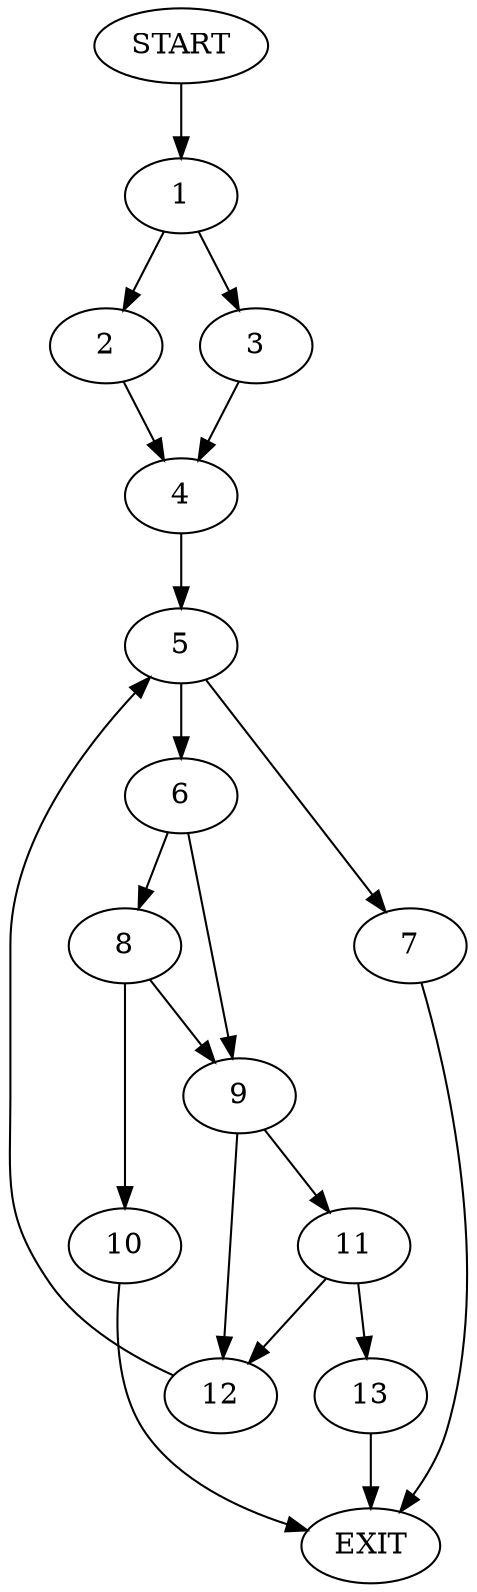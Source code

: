 digraph {
0 [label="START"]
14 [label="EXIT"]
0 -> 1
1 -> 2
1 -> 3
2 -> 4
3 -> 4
4 -> 5
5 -> 6
5 -> 7
6 -> 8
6 -> 9
7 -> 14
8 -> 10
8 -> 9
9 -> 11
9 -> 12
10 -> 14
11 -> 13
11 -> 12
12 -> 5
13 -> 14
}
